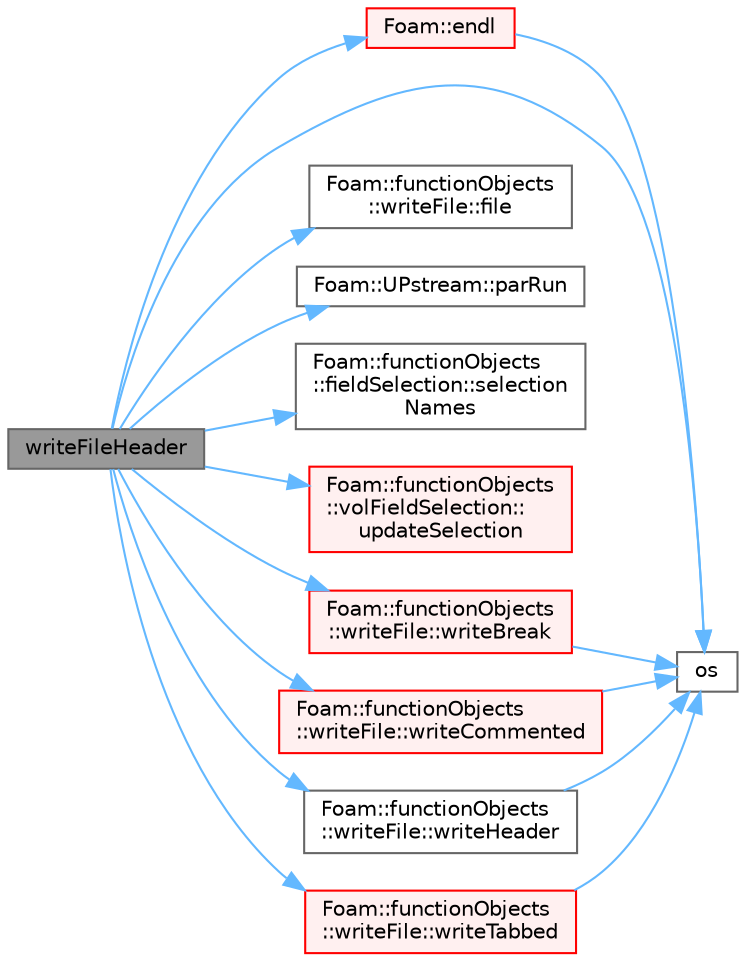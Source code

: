digraph "writeFileHeader"
{
 // LATEX_PDF_SIZE
  bgcolor="transparent";
  edge [fontname=Helvetica,fontsize=10,labelfontname=Helvetica,labelfontsize=10];
  node [fontname=Helvetica,fontsize=10,shape=box,height=0.2,width=0.4];
  rankdir="LR";
  Node1 [id="Node000001",label="writeFileHeader",height=0.2,width=0.4,color="gray40", fillcolor="grey60", style="filled", fontcolor="black",tooltip=" "];
  Node1 -> Node2 [id="edge1_Node000001_Node000002",color="steelblue1",style="solid",tooltip=" "];
  Node2 [id="Node000002",label="Foam::endl",height=0.2,width=0.4,color="red", fillcolor="#FFF0F0", style="filled",URL="$namespaceFoam.html#a7d5eca45a323264dc5fe811500ebda47",tooltip=" "];
  Node2 -> Node5 [id="edge2_Node000002_Node000005",color="steelblue1",style="solid",tooltip=" "];
  Node5 [id="Node000005",label="os",height=0.2,width=0.4,color="grey40", fillcolor="white", style="filled",URL="$faMeshWriteEdgesOBJ_8H.html#abea05d50bd7259b44f2002c0382ba13e",tooltip=" "];
  Node1 -> Node6 [id="edge3_Node000001_Node000006",color="steelblue1",style="solid",tooltip=" "];
  Node6 [id="Node000006",label="Foam::functionObjects\l::writeFile::file",height=0.2,width=0.4,color="grey40", fillcolor="white", style="filled",URL="$classFoam_1_1functionObjects_1_1writeFile.html#aa14822a6edd4ec6d642d61132850f2b4",tooltip=" "];
  Node1 -> Node5 [id="edge4_Node000001_Node000005",color="steelblue1",style="solid",tooltip=" "];
  Node1 -> Node7 [id="edge5_Node000001_Node000007",color="steelblue1",style="solid",tooltip=" "];
  Node7 [id="Node000007",label="Foam::UPstream::parRun",height=0.2,width=0.4,color="grey40", fillcolor="white", style="filled",URL="$classFoam_1_1UPstream.html#afb8def01c77f71ab69d0bf95b9fb0321",tooltip=" "];
  Node1 -> Node8 [id="edge6_Node000001_Node000008",color="steelblue1",style="solid",tooltip=" "];
  Node8 [id="Node000008",label="Foam::functionObjects\l::fieldSelection::selection\lNames",height=0.2,width=0.4,color="grey40", fillcolor="white", style="filled",URL="$classFoam_1_1functionObjects_1_1fieldSelection.html#a955c11b8600fdc26ba0e4254869ecd45",tooltip=" "];
  Node1 -> Node9 [id="edge7_Node000001_Node000009",color="steelblue1",style="solid",tooltip=" "];
  Node9 [id="Node000009",label="Foam::functionObjects\l::volFieldSelection::\lupdateSelection",height=0.2,width=0.4,color="red", fillcolor="#FFF0F0", style="filled",URL="$classFoam_1_1functionObjects_1_1volFieldSelection.html#a0c6493384511f6338ecd0628caa7f98a",tooltip=" "];
  Node1 -> Node12 [id="edge8_Node000001_Node000012",color="steelblue1",style="solid",tooltip=" "];
  Node12 [id="Node000012",label="Foam::functionObjects\l::writeFile::writeBreak",height=0.2,width=0.4,color="red", fillcolor="#FFF0F0", style="filled",URL="$classFoam_1_1functionObjects_1_1writeFile.html#a71706f6ccda6dcb153e6eada404c910a",tooltip=" "];
  Node12 -> Node5 [id="edge9_Node000012_Node000005",color="steelblue1",style="solid",tooltip=" "];
  Node1 -> Node14 [id="edge10_Node000001_Node000014",color="steelblue1",style="solid",tooltip=" "];
  Node14 [id="Node000014",label="Foam::functionObjects\l::writeFile::writeCommented",height=0.2,width=0.4,color="red", fillcolor="#FFF0F0", style="filled",URL="$classFoam_1_1functionObjects_1_1writeFile.html#aa95016de4648a20980e42fb08415ef18",tooltip=" "];
  Node14 -> Node5 [id="edge11_Node000014_Node000005",color="steelblue1",style="solid",tooltip=" "];
  Node1 -> Node21 [id="edge12_Node000001_Node000021",color="steelblue1",style="solid",tooltip=" "];
  Node21 [id="Node000021",label="Foam::functionObjects\l::writeFile::writeHeader",height=0.2,width=0.4,color="grey40", fillcolor="white", style="filled",URL="$classFoam_1_1functionObjects_1_1writeFile.html#a5f851657bd4e2aab2eab213f4d60e403",tooltip=" "];
  Node21 -> Node5 [id="edge13_Node000021_Node000005",color="steelblue1",style="solid",tooltip=" "];
  Node1 -> Node22 [id="edge14_Node000001_Node000022",color="steelblue1",style="solid",tooltip=" "];
  Node22 [id="Node000022",label="Foam::functionObjects\l::writeFile::writeTabbed",height=0.2,width=0.4,color="red", fillcolor="#FFF0F0", style="filled",URL="$classFoam_1_1functionObjects_1_1writeFile.html#a2e6c1a957c47ad0b5b36a79a3a4e7d39",tooltip=" "];
  Node22 -> Node5 [id="edge15_Node000022_Node000005",color="steelblue1",style="solid",tooltip=" "];
}
